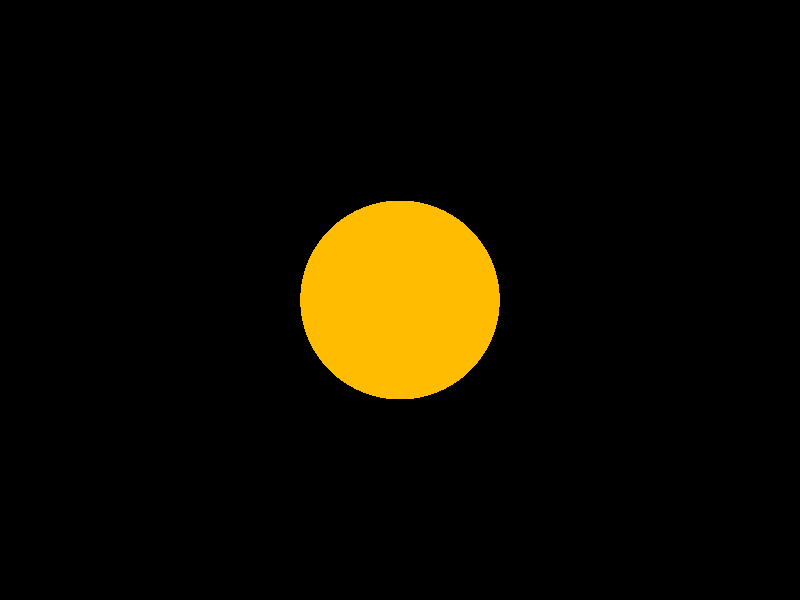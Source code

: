 #include "colors.inc"
#include "shapes.inc"
// カメラ
camera{
    location <10, 5, 10> // カメラの位置
    look_at <0, 0, 0> // 注視点の位置
    angle 30 // 視角
}
// 光源
light_source{
    <10, 10, -5> // 光源の位置
    color White // 光源の色
}
// 物体の記述
object{
    sphere{ <0, 0, 0 >, 1} // 物体の形状（原点に位置する、半径１の球体）
    pigment{color Orange} // 物体の色
}